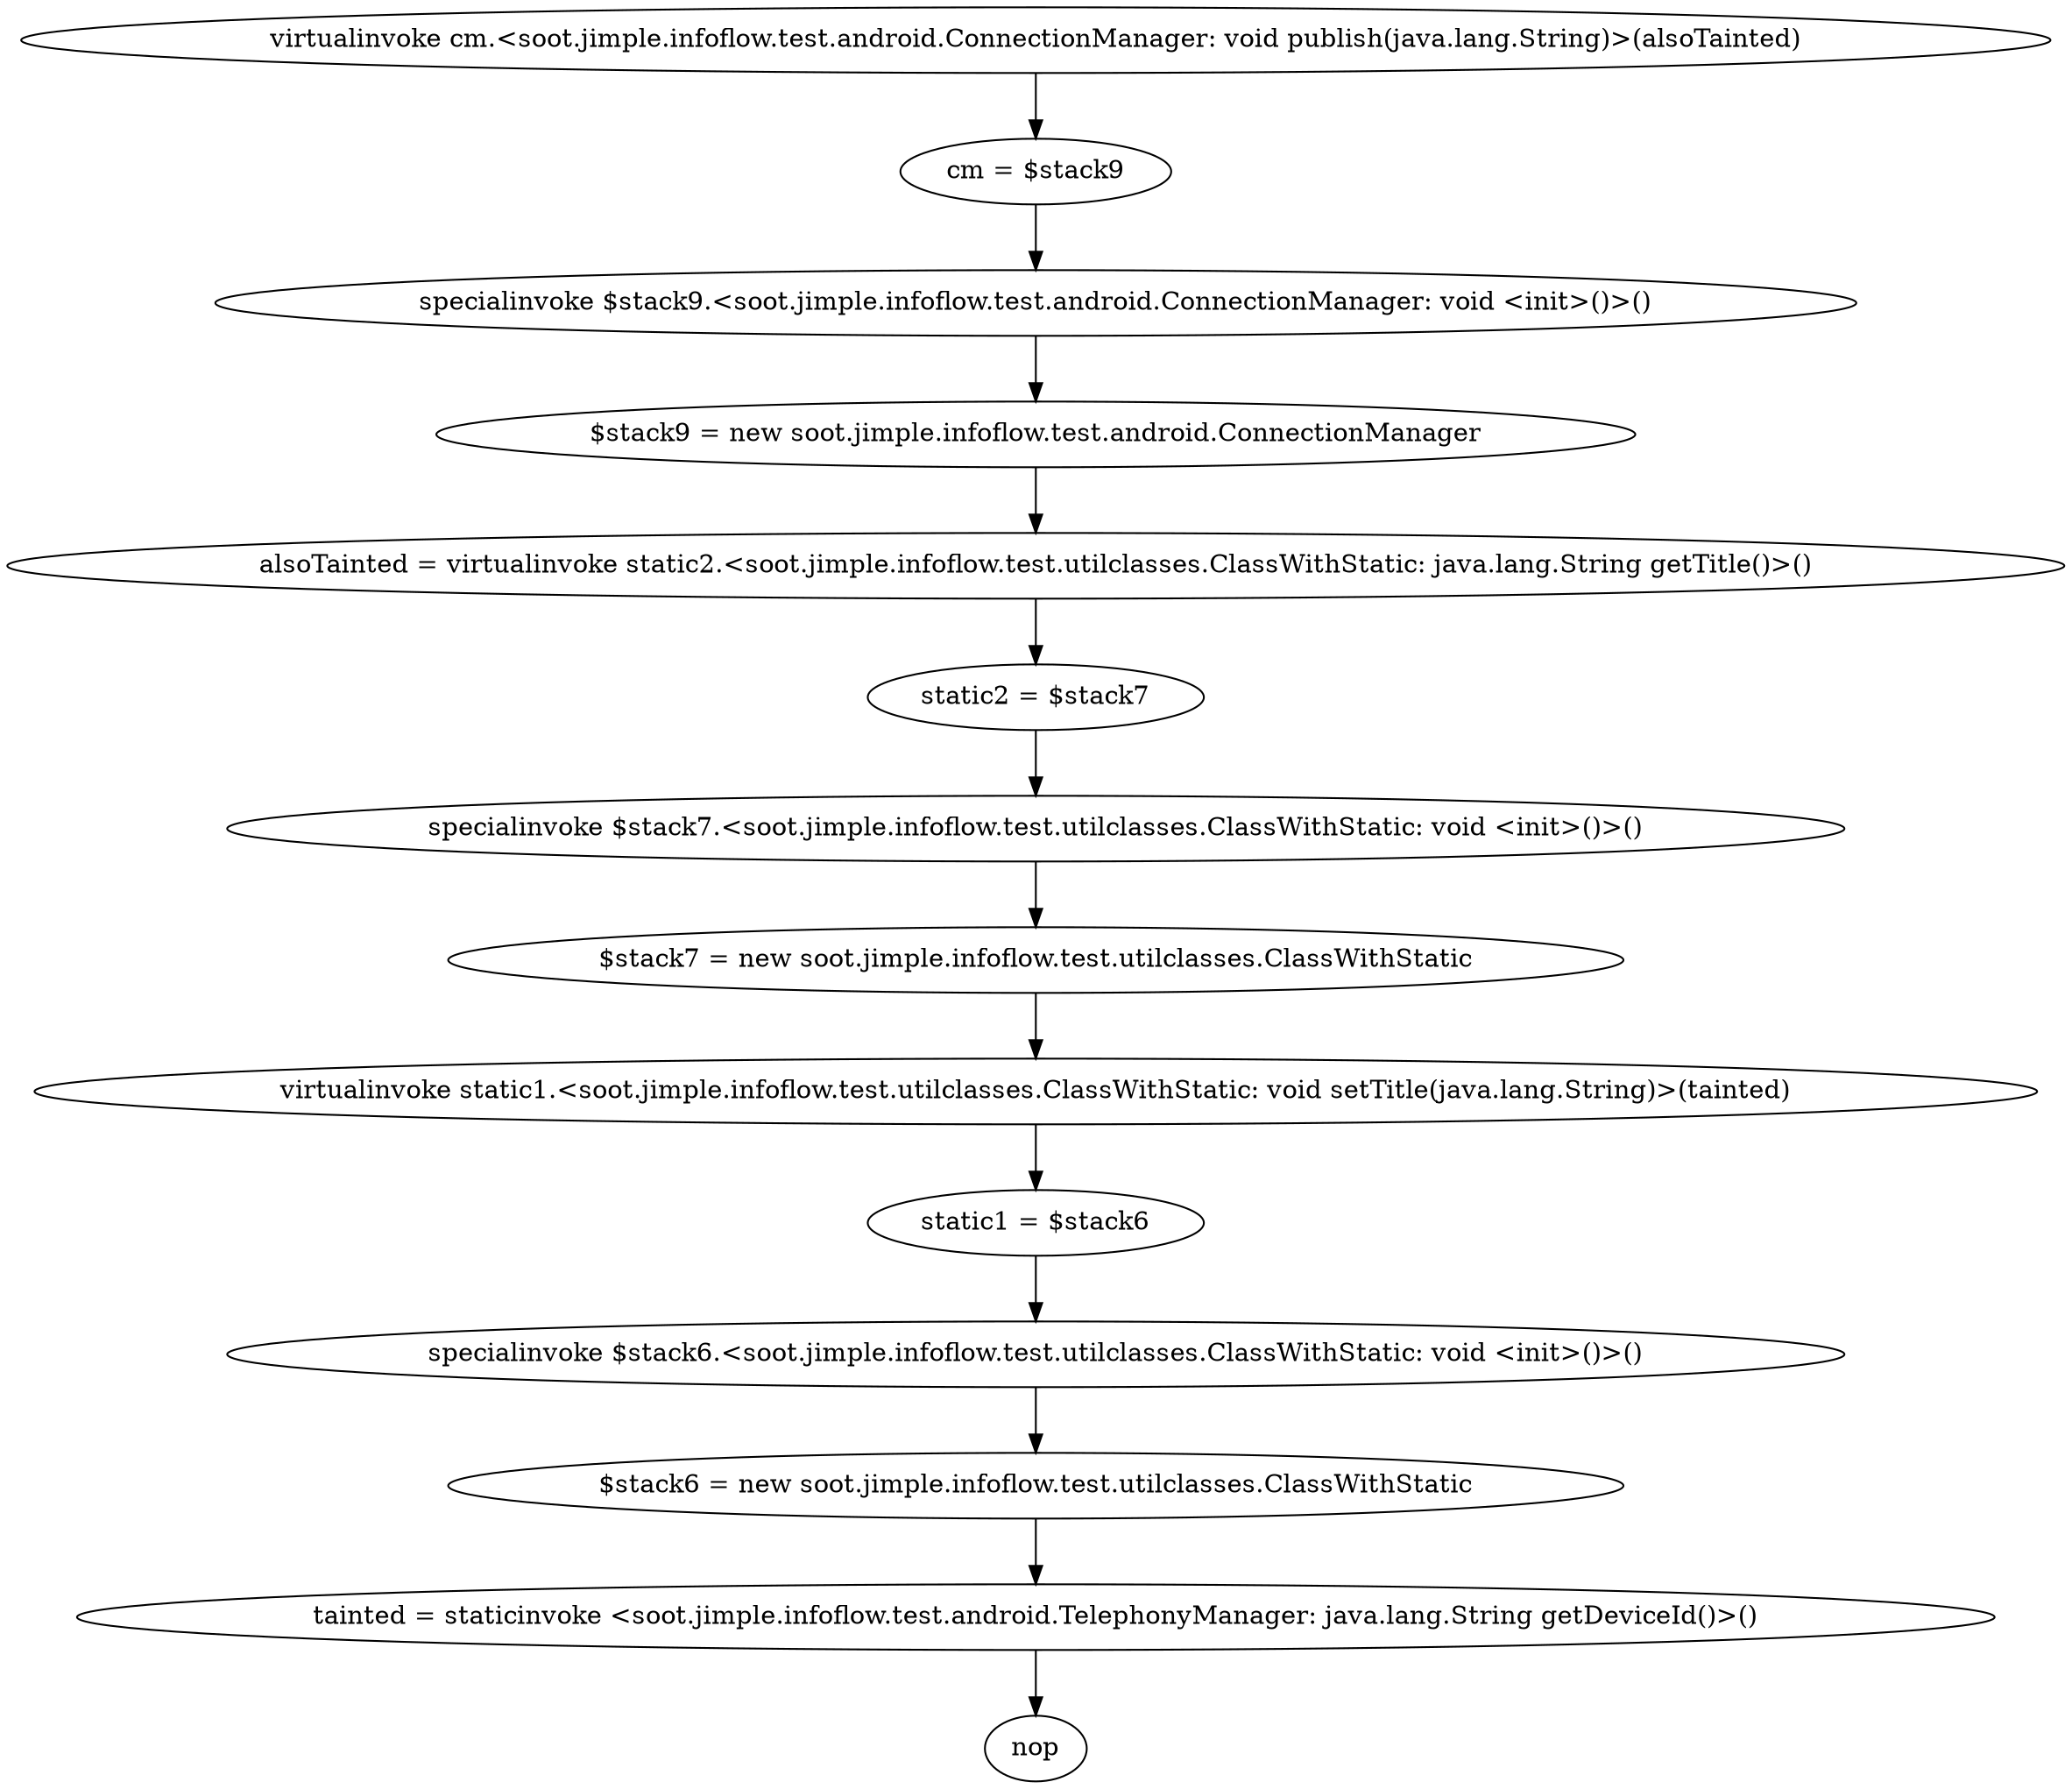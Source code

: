 digraph "" {
    "virtualinvoke cm.<soot.jimple.infoflow.test.android.ConnectionManager: void publish(java.lang.String)>(alsoTainted)"
    "cm = $stack9"
    "virtualinvoke cm.<soot.jimple.infoflow.test.android.ConnectionManager: void publish(java.lang.String)>(alsoTainted)"->"cm = $stack9";
    "specialinvoke $stack9.<soot.jimple.infoflow.test.android.ConnectionManager: void <init>()>()"
    "cm = $stack9"->"specialinvoke $stack9.<soot.jimple.infoflow.test.android.ConnectionManager: void <init>()>()";
    "$stack9 = new soot.jimple.infoflow.test.android.ConnectionManager"
    "specialinvoke $stack9.<soot.jimple.infoflow.test.android.ConnectionManager: void <init>()>()"->"$stack9 = new soot.jimple.infoflow.test.android.ConnectionManager";
    "alsoTainted = virtualinvoke static2.<soot.jimple.infoflow.test.utilclasses.ClassWithStatic: java.lang.String getTitle()>()"
    "$stack9 = new soot.jimple.infoflow.test.android.ConnectionManager"->"alsoTainted = virtualinvoke static2.<soot.jimple.infoflow.test.utilclasses.ClassWithStatic: java.lang.String getTitle()>()";
    "static2 = $stack7"
    "alsoTainted = virtualinvoke static2.<soot.jimple.infoflow.test.utilclasses.ClassWithStatic: java.lang.String getTitle()>()"->"static2 = $stack7";
    "specialinvoke $stack7.<soot.jimple.infoflow.test.utilclasses.ClassWithStatic: void <init>()>()"
    "static2 = $stack7"->"specialinvoke $stack7.<soot.jimple.infoflow.test.utilclasses.ClassWithStatic: void <init>()>()";
    "$stack7 = new soot.jimple.infoflow.test.utilclasses.ClassWithStatic"
    "specialinvoke $stack7.<soot.jimple.infoflow.test.utilclasses.ClassWithStatic: void <init>()>()"->"$stack7 = new soot.jimple.infoflow.test.utilclasses.ClassWithStatic";
    "virtualinvoke static1.<soot.jimple.infoflow.test.utilclasses.ClassWithStatic: void setTitle(java.lang.String)>(tainted)"
    "$stack7 = new soot.jimple.infoflow.test.utilclasses.ClassWithStatic"->"virtualinvoke static1.<soot.jimple.infoflow.test.utilclasses.ClassWithStatic: void setTitle(java.lang.String)>(tainted)";
    "static1 = $stack6"
    "virtualinvoke static1.<soot.jimple.infoflow.test.utilclasses.ClassWithStatic: void setTitle(java.lang.String)>(tainted)"->"static1 = $stack6";
    "specialinvoke $stack6.<soot.jimple.infoflow.test.utilclasses.ClassWithStatic: void <init>()>()"
    "static1 = $stack6"->"specialinvoke $stack6.<soot.jimple.infoflow.test.utilclasses.ClassWithStatic: void <init>()>()";
    "$stack6 = new soot.jimple.infoflow.test.utilclasses.ClassWithStatic"
    "specialinvoke $stack6.<soot.jimple.infoflow.test.utilclasses.ClassWithStatic: void <init>()>()"->"$stack6 = new soot.jimple.infoflow.test.utilclasses.ClassWithStatic";
    "tainted = staticinvoke <soot.jimple.infoflow.test.android.TelephonyManager: java.lang.String getDeviceId()>()"
    "$stack6 = new soot.jimple.infoflow.test.utilclasses.ClassWithStatic"->"tainted = staticinvoke <soot.jimple.infoflow.test.android.TelephonyManager: java.lang.String getDeviceId()>()";
    "nop"
    "tainted = staticinvoke <soot.jimple.infoflow.test.android.TelephonyManager: java.lang.String getDeviceId()>()"->"nop";
}
